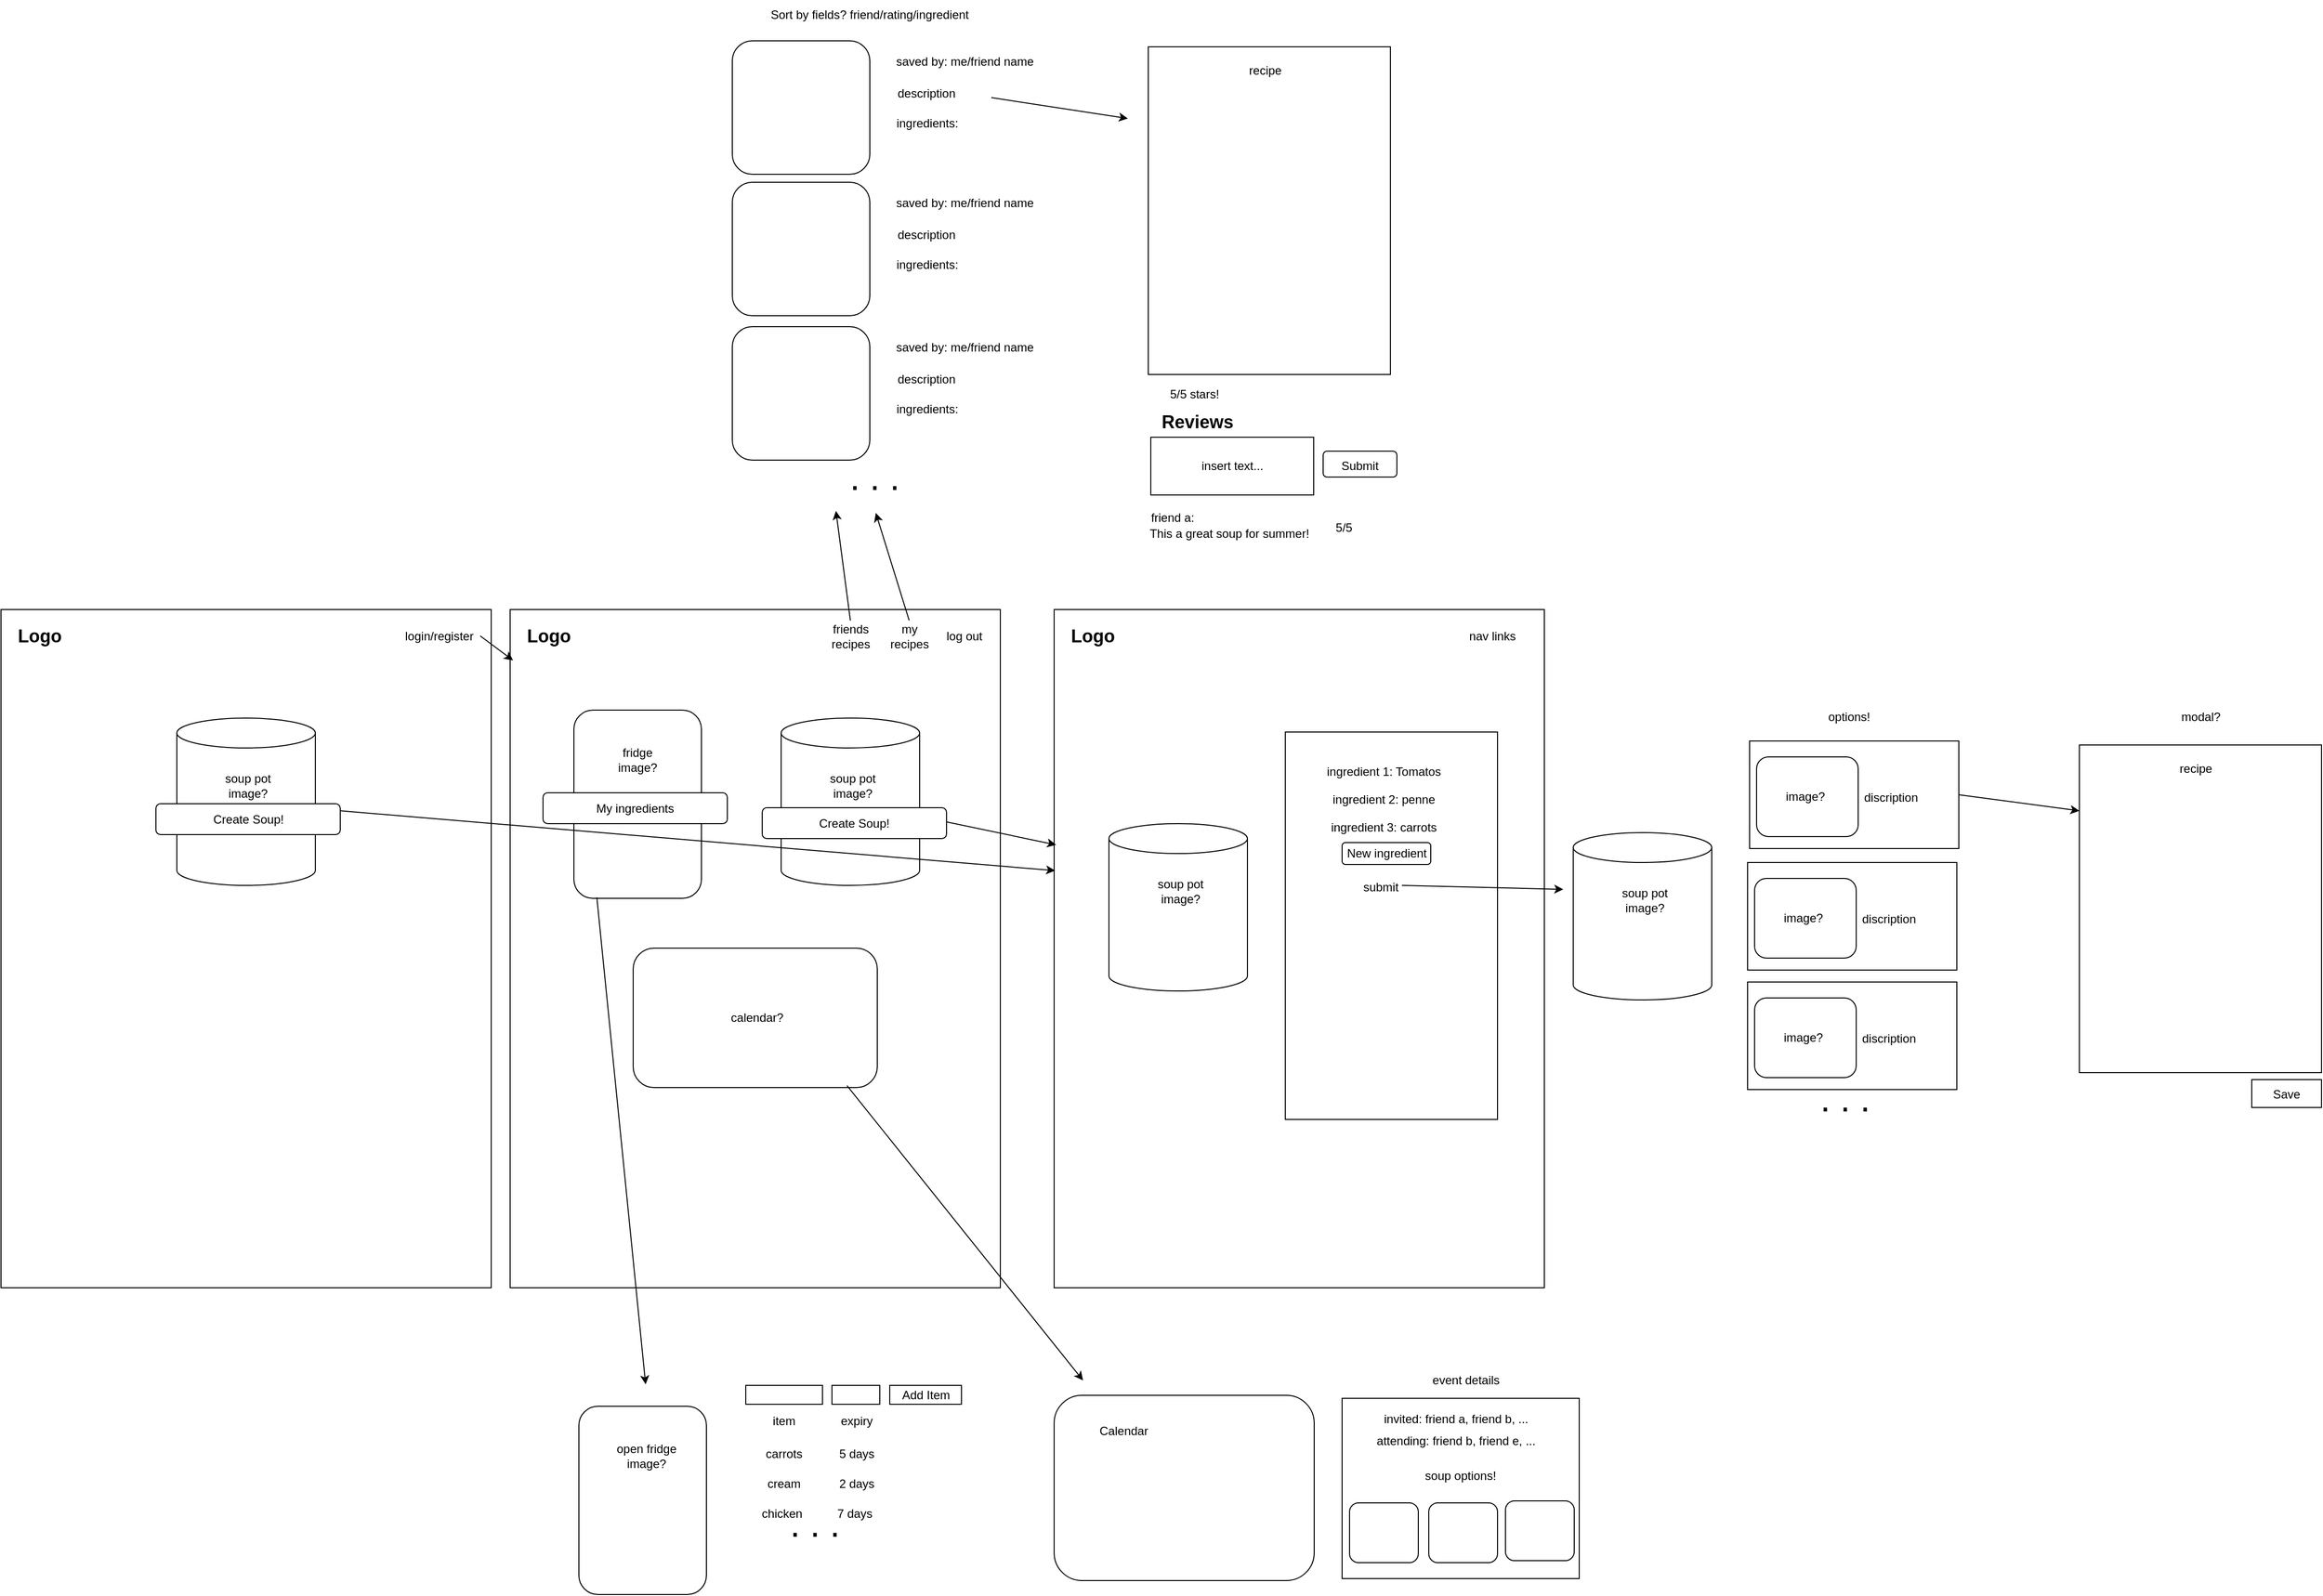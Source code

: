 <mxfile version="24.6.2" type="device">
  <diagram name="Page-1" id="WreZiHgmlUJshKzMANvh">
    <mxGraphModel dx="2474" dy="2020" grid="0" gridSize="10" guides="1" tooltips="1" connect="1" arrows="1" fold="1" page="0" pageScale="1" pageWidth="850" pageHeight="1100" math="0" shadow="0">
      <root>
        <mxCell id="0" />
        <mxCell id="1" parent="0" />
        <mxCell id="TRKosVznT7G8A9XeQNiE-1" value="" style="rounded=0;whiteSpace=wrap;html=1;" parent="1" vertex="1">
          <mxGeometry x="-621" y="-194" width="492" height="681" as="geometry" />
        </mxCell>
        <mxCell id="TRKosVznT7G8A9XeQNiE-2" value="&lt;font style=&quot;font-size: 18px;&quot;&gt;&lt;b&gt;Logo&lt;/b&gt;&lt;/font&gt;" style="text;html=1;align=center;verticalAlign=middle;whiteSpace=wrap;rounded=0;" parent="1" vertex="1">
          <mxGeometry x="-612" y="-182" width="60" height="30" as="geometry" />
        </mxCell>
        <mxCell id="TRKosVznT7G8A9XeQNiE-3" value="login/register" style="text;html=1;align=center;verticalAlign=middle;whiteSpace=wrap;rounded=0;" parent="1" vertex="1">
          <mxGeometry x="-222" y="-183" width="82" height="31" as="geometry" />
        </mxCell>
        <mxCell id="TRKosVznT7G8A9XeQNiE-4" value="" style="shape=cylinder3;whiteSpace=wrap;html=1;boundedLbl=1;backgroundOutline=1;size=15;" parent="1" vertex="1">
          <mxGeometry x="-444.5" y="-85" width="139" height="168" as="geometry" />
        </mxCell>
        <mxCell id="TRKosVznT7G8A9XeQNiE-5" value="soup pot image?" style="text;html=1;align=center;verticalAlign=middle;whiteSpace=wrap;rounded=0;" parent="1" vertex="1">
          <mxGeometry x="-405" y="-36" width="64" height="37" as="geometry" />
        </mxCell>
        <mxCell id="TRKosVznT7G8A9XeQNiE-6" value="" style="rounded=0;whiteSpace=wrap;html=1;" parent="1" vertex="1">
          <mxGeometry x="-110" y="-194" width="492" height="681" as="geometry" />
        </mxCell>
        <mxCell id="TRKosVznT7G8A9XeQNiE-7" value="&lt;font style=&quot;font-size: 18px;&quot;&gt;&lt;b&gt;Logo&lt;/b&gt;&lt;/font&gt;" style="text;html=1;align=center;verticalAlign=middle;whiteSpace=wrap;rounded=0;" parent="1" vertex="1">
          <mxGeometry x="-101" y="-182" width="60" height="30" as="geometry" />
        </mxCell>
        <mxCell id="TRKosVznT7G8A9XeQNiE-8" value="log out" style="text;html=1;align=center;verticalAlign=middle;whiteSpace=wrap;rounded=0;" parent="1" vertex="1">
          <mxGeometry x="321" y="-183" width="50" height="31" as="geometry" />
        </mxCell>
        <mxCell id="TRKosVznT7G8A9XeQNiE-9" value="" style="shape=cylinder3;whiteSpace=wrap;html=1;boundedLbl=1;backgroundOutline=1;size=15;" parent="1" vertex="1">
          <mxGeometry x="162" y="-85" width="139" height="168" as="geometry" />
        </mxCell>
        <mxCell id="TRKosVznT7G8A9XeQNiE-10" value="soup pot image?" style="text;html=1;align=center;verticalAlign=middle;whiteSpace=wrap;rounded=0;" parent="1" vertex="1">
          <mxGeometry x="201.5" y="-36" width="64" height="37" as="geometry" />
        </mxCell>
        <mxCell id="TRKosVznT7G8A9XeQNiE-11" value="my recipes" style="text;html=1;align=center;verticalAlign=middle;whiteSpace=wrap;rounded=0;" parent="1" vertex="1">
          <mxGeometry x="265.5" y="-183" width="50" height="31" as="geometry" />
        </mxCell>
        <mxCell id="TRKosVznT7G8A9XeQNiE-12" value="friends recipes" style="text;html=1;align=center;verticalAlign=middle;whiteSpace=wrap;rounded=0;" parent="1" vertex="1">
          <mxGeometry x="206.5" y="-183" width="50" height="31" as="geometry" />
        </mxCell>
        <mxCell id="TRKosVznT7G8A9XeQNiE-13" value="" style="rounded=1;whiteSpace=wrap;html=1;" parent="1" vertex="1">
          <mxGeometry x="-46" y="-93" width="128" height="189" as="geometry" />
        </mxCell>
        <mxCell id="TRKosVznT7G8A9XeQNiE-14" value="fridge image?" style="text;html=1;align=center;verticalAlign=middle;whiteSpace=wrap;rounded=0;" parent="1" vertex="1">
          <mxGeometry x="-12" y="-58" width="60" height="30" as="geometry" />
        </mxCell>
        <mxCell id="TRKosVznT7G8A9XeQNiE-15" value="" style="rounded=1;whiteSpace=wrap;html=1;" parent="1" vertex="1">
          <mxGeometry x="13.5" y="146" width="245" height="140" as="geometry" />
        </mxCell>
        <mxCell id="TRKosVznT7G8A9XeQNiE-16" value="calendar?" style="text;html=1;align=center;verticalAlign=middle;whiteSpace=wrap;rounded=0;" parent="1" vertex="1">
          <mxGeometry x="108" y="201" width="60" height="30" as="geometry" />
        </mxCell>
        <mxCell id="TRKosVznT7G8A9XeQNiE-17" value="" style="rounded=0;whiteSpace=wrap;html=1;" parent="1" vertex="1">
          <mxGeometry x="436" y="-194" width="492" height="681" as="geometry" />
        </mxCell>
        <mxCell id="TRKosVznT7G8A9XeQNiE-18" value="&lt;font style=&quot;font-size: 18px;&quot;&gt;&lt;b&gt;Logo&lt;/b&gt;&lt;/font&gt;" style="text;html=1;align=center;verticalAlign=middle;whiteSpace=wrap;rounded=0;" parent="1" vertex="1">
          <mxGeometry x="445" y="-182" width="60" height="30" as="geometry" />
        </mxCell>
        <mxCell id="TRKosVznT7G8A9XeQNiE-19" value="nav links" style="text;html=1;align=center;verticalAlign=middle;whiteSpace=wrap;rounded=0;" parent="1" vertex="1">
          <mxGeometry x="835" y="-183" width="82" height="31" as="geometry" />
        </mxCell>
        <mxCell id="TRKosVznT7G8A9XeQNiE-20" value="" style="shape=cylinder3;whiteSpace=wrap;html=1;boundedLbl=1;backgroundOutline=1;size=15;" parent="1" vertex="1">
          <mxGeometry x="491" y="21" width="139" height="168" as="geometry" />
        </mxCell>
        <mxCell id="TRKosVznT7G8A9XeQNiE-21" value="soup pot image?" style="text;html=1;align=center;verticalAlign=middle;whiteSpace=wrap;rounded=0;" parent="1" vertex="1">
          <mxGeometry x="530.5" y="70" width="64" height="37" as="geometry" />
        </mxCell>
        <mxCell id="TRKosVznT7G8A9XeQNiE-23" value="" style="rounded=0;whiteSpace=wrap;html=1;" parent="1" vertex="1">
          <mxGeometry x="668" y="-71" width="213" height="389" as="geometry" />
        </mxCell>
        <mxCell id="TRKosVznT7G8A9XeQNiE-24" value="ingredient 1: Tomatos" style="text;html=1;align=center;verticalAlign=middle;whiteSpace=wrap;rounded=0;" parent="1" vertex="1">
          <mxGeometry x="684" y="-46" width="166" height="30" as="geometry" />
        </mxCell>
        <mxCell id="TRKosVznT7G8A9XeQNiE-25" value="ingredient 2: penne" style="text;html=1;align=center;verticalAlign=middle;whiteSpace=wrap;rounded=0;" parent="1" vertex="1">
          <mxGeometry x="684" y="-18" width="166" height="30" as="geometry" />
        </mxCell>
        <mxCell id="TRKosVznT7G8A9XeQNiE-26" value="ingredient 3: carrots" style="text;html=1;align=center;verticalAlign=middle;whiteSpace=wrap;rounded=0;" parent="1" vertex="1">
          <mxGeometry x="684" y="10" width="166" height="30" as="geometry" />
        </mxCell>
        <mxCell id="TRKosVznT7G8A9XeQNiE-28" value="submit" style="text;html=1;align=center;verticalAlign=middle;whiteSpace=wrap;rounded=0;" parent="1" vertex="1">
          <mxGeometry x="681" y="70" width="166" height="30" as="geometry" />
        </mxCell>
        <mxCell id="TRKosVznT7G8A9XeQNiE-29" value="" style="shape=cylinder3;whiteSpace=wrap;html=1;boundedLbl=1;backgroundOutline=1;size=15;" parent="1" vertex="1">
          <mxGeometry x="957" y="30" width="139" height="168" as="geometry" />
        </mxCell>
        <mxCell id="TRKosVznT7G8A9XeQNiE-30" value="soup pot image?" style="text;html=1;align=center;verticalAlign=middle;whiteSpace=wrap;rounded=0;" parent="1" vertex="1">
          <mxGeometry x="996.5" y="79" width="64" height="37" as="geometry" />
        </mxCell>
        <mxCell id="TRKosVznT7G8A9XeQNiE-31" value="" style="rounded=0;whiteSpace=wrap;html=1;" parent="1" vertex="1">
          <mxGeometry x="1134" y="-62" width="210" height="108" as="geometry" />
        </mxCell>
        <mxCell id="TRKosVznT7G8A9XeQNiE-37" value="discription" style="text;html=1;align=center;verticalAlign=middle;whiteSpace=wrap;rounded=0;" parent="1" vertex="1">
          <mxGeometry x="1246" y="-20" width="60" height="30" as="geometry" />
        </mxCell>
        <mxCell id="TRKosVznT7G8A9XeQNiE-38" value="" style="rounded=1;whiteSpace=wrap;html=1;" parent="1" vertex="1">
          <mxGeometry x="1141" y="-46" width="102" height="80" as="geometry" />
        </mxCell>
        <mxCell id="TRKosVznT7G8A9XeQNiE-39" value="image?" style="text;html=1;align=center;verticalAlign=middle;whiteSpace=wrap;rounded=0;" parent="1" vertex="1">
          <mxGeometry x="1160" y="-21" width="60" height="30" as="geometry" />
        </mxCell>
        <mxCell id="TRKosVznT7G8A9XeQNiE-40" value="" style="rounded=0;whiteSpace=wrap;html=1;" parent="1" vertex="1">
          <mxGeometry x="1132" y="60" width="210" height="108" as="geometry" />
        </mxCell>
        <mxCell id="TRKosVznT7G8A9XeQNiE-41" value="discription" style="text;html=1;align=center;verticalAlign=middle;whiteSpace=wrap;rounded=0;" parent="1" vertex="1">
          <mxGeometry x="1244" y="102" width="60" height="30" as="geometry" />
        </mxCell>
        <mxCell id="TRKosVznT7G8A9XeQNiE-42" value="" style="rounded=1;whiteSpace=wrap;html=1;" parent="1" vertex="1">
          <mxGeometry x="1139" y="76" width="102" height="80" as="geometry" />
        </mxCell>
        <mxCell id="TRKosVznT7G8A9XeQNiE-43" value="image?" style="text;html=1;align=center;verticalAlign=middle;whiteSpace=wrap;rounded=0;" parent="1" vertex="1">
          <mxGeometry x="1158" y="101" width="60" height="30" as="geometry" />
        </mxCell>
        <mxCell id="TRKosVznT7G8A9XeQNiE-44" value="" style="rounded=0;whiteSpace=wrap;html=1;" parent="1" vertex="1">
          <mxGeometry x="1132" y="180" width="210" height="108" as="geometry" />
        </mxCell>
        <mxCell id="TRKosVznT7G8A9XeQNiE-45" value="discription" style="text;html=1;align=center;verticalAlign=middle;whiteSpace=wrap;rounded=0;" parent="1" vertex="1">
          <mxGeometry x="1244" y="222" width="60" height="30" as="geometry" />
        </mxCell>
        <mxCell id="TRKosVznT7G8A9XeQNiE-46" value="" style="rounded=1;whiteSpace=wrap;html=1;" parent="1" vertex="1">
          <mxGeometry x="1139" y="196" width="102" height="80" as="geometry" />
        </mxCell>
        <mxCell id="TRKosVznT7G8A9XeQNiE-47" value="image?" style="text;html=1;align=center;verticalAlign=middle;whiteSpace=wrap;rounded=0;" parent="1" vertex="1">
          <mxGeometry x="1158" y="221" width="60" height="30" as="geometry" />
        </mxCell>
        <mxCell id="TRKosVznT7G8A9XeQNiE-48" value="options!" style="text;html=1;align=center;verticalAlign=middle;whiteSpace=wrap;rounded=0;" parent="1" vertex="1">
          <mxGeometry x="1204" y="-101" width="60" height="30" as="geometry" />
        </mxCell>
        <mxCell id="TRKosVznT7G8A9XeQNiE-49" value="" style="rounded=0;whiteSpace=wrap;html=1;" parent="1" vertex="1">
          <mxGeometry x="1465" y="-58" width="243" height="329" as="geometry" />
        </mxCell>
        <mxCell id="TRKosVznT7G8A9XeQNiE-50" value="recipe" style="text;html=1;align=center;verticalAlign=middle;whiteSpace=wrap;rounded=0;" parent="1" vertex="1">
          <mxGeometry x="1552" y="-49" width="60" height="30" as="geometry" />
        </mxCell>
        <mxCell id="TRKosVznT7G8A9XeQNiE-51" value="" style="endArrow=classic;html=1;rounded=0;entryX=0.004;entryY=0.347;entryDx=0;entryDy=0;entryPerimeter=0;" parent="1" source="TRKosVznT7G8A9XeQNiE-9" target="TRKosVznT7G8A9XeQNiE-17" edge="1">
          <mxGeometry width="50" height="50" relative="1" as="geometry">
            <mxPoint x="828" y="225" as="sourcePoint" />
            <mxPoint x="878" y="175" as="targetPoint" />
          </mxGeometry>
        </mxCell>
        <mxCell id="TRKosVznT7G8A9XeQNiE-53" value="" style="endArrow=classic;html=1;rounded=0;exitX=0.627;exitY=0.433;exitDx=0;exitDy=0;exitPerimeter=0;" parent="1" source="TRKosVznT7G8A9XeQNiE-28" edge="1">
          <mxGeometry width="50" height="50" relative="1" as="geometry">
            <mxPoint x="828" y="225" as="sourcePoint" />
            <mxPoint x="947" y="87" as="targetPoint" />
          </mxGeometry>
        </mxCell>
        <mxCell id="TRKosVznT7G8A9XeQNiE-54" value="" style="endArrow=classic;html=1;rounded=0;exitX=1;exitY=0.5;exitDx=0;exitDy=0;entryX=0;entryY=0.201;entryDx=0;entryDy=0;entryPerimeter=0;" parent="1" source="TRKosVznT7G8A9XeQNiE-31" target="TRKosVznT7G8A9XeQNiE-49" edge="1">
          <mxGeometry width="50" height="50" relative="1" as="geometry">
            <mxPoint x="828" y="225" as="sourcePoint" />
            <mxPoint x="878" y="175" as="targetPoint" />
          </mxGeometry>
        </mxCell>
        <mxCell id="TRKosVznT7G8A9XeQNiE-56" value="" style="rounded=0;whiteSpace=wrap;html=1;" parent="1" vertex="1">
          <mxGeometry x="1638" y="278" width="70" height="28" as="geometry" />
        </mxCell>
        <mxCell id="TRKosVznT7G8A9XeQNiE-57" value="Save" style="text;html=1;align=center;verticalAlign=middle;whiteSpace=wrap;rounded=0;" parent="1" vertex="1">
          <mxGeometry x="1643" y="278" width="60" height="30" as="geometry" />
        </mxCell>
        <mxCell id="TRKosVznT7G8A9XeQNiE-58" value="" style="rounded=1;whiteSpace=wrap;html=1;" parent="1" vertex="1">
          <mxGeometry x="-41" y="606" width="128" height="189" as="geometry" />
        </mxCell>
        <mxCell id="TRKosVznT7G8A9XeQNiE-59" value="open fridge image?" style="text;html=1;align=center;verticalAlign=middle;whiteSpace=wrap;rounded=0;" parent="1" vertex="1">
          <mxGeometry x="-7" y="641" width="68" height="30" as="geometry" />
        </mxCell>
        <mxCell id="TRKosVznT7G8A9XeQNiE-60" value="item" style="text;html=1;align=center;verticalAlign=middle;whiteSpace=wrap;rounded=0;" parent="1" vertex="1">
          <mxGeometry x="135" y="606" width="60" height="30" as="geometry" />
        </mxCell>
        <mxCell id="TRKosVznT7G8A9XeQNiE-61" value="expiry" style="text;html=1;align=center;verticalAlign=middle;whiteSpace=wrap;rounded=0;" parent="1" vertex="1">
          <mxGeometry x="208" y="606" width="60" height="30" as="geometry" />
        </mxCell>
        <mxCell id="TRKosVznT7G8A9XeQNiE-62" value="carrots" style="text;html=1;align=center;verticalAlign=middle;whiteSpace=wrap;rounded=0;" parent="1" vertex="1">
          <mxGeometry x="135" y="639" width="60" height="30" as="geometry" />
        </mxCell>
        <mxCell id="TRKosVznT7G8A9XeQNiE-63" value="5 days" style="text;html=1;align=center;verticalAlign=middle;whiteSpace=wrap;rounded=0;" parent="1" vertex="1">
          <mxGeometry x="208" y="639" width="60" height="30" as="geometry" />
        </mxCell>
        <mxCell id="TRKosVznT7G8A9XeQNiE-64" value="cream" style="text;html=1;align=center;verticalAlign=middle;whiteSpace=wrap;rounded=0;" parent="1" vertex="1">
          <mxGeometry x="135" y="669" width="60" height="30" as="geometry" />
        </mxCell>
        <mxCell id="TRKosVznT7G8A9XeQNiE-65" value="2 days" style="text;html=1;align=center;verticalAlign=middle;whiteSpace=wrap;rounded=0;" parent="1" vertex="1">
          <mxGeometry x="208" y="669" width="60" height="30" as="geometry" />
        </mxCell>
        <mxCell id="TRKosVznT7G8A9XeQNiE-67" value="chicken" style="text;html=1;align=center;verticalAlign=middle;whiteSpace=wrap;rounded=0;" parent="1" vertex="1">
          <mxGeometry x="132.5" y="699" width="60" height="30" as="geometry" />
        </mxCell>
        <mxCell id="TRKosVznT7G8A9XeQNiE-68" value="7 days" style="text;html=1;align=center;verticalAlign=middle;whiteSpace=wrap;rounded=0;" parent="1" vertex="1">
          <mxGeometry x="205.5" y="699" width="60" height="30" as="geometry" />
        </mxCell>
        <mxCell id="TRKosVznT7G8A9XeQNiE-69" value="" style="rounded=0;whiteSpace=wrap;html=1;" parent="1" vertex="1">
          <mxGeometry x="126.5" y="585" width="77" height="19" as="geometry" />
        </mxCell>
        <mxCell id="TRKosVznT7G8A9XeQNiE-72" value="" style="rounded=0;whiteSpace=wrap;html=1;" parent="1" vertex="1">
          <mxGeometry x="213" y="585" width="48" height="19" as="geometry" />
        </mxCell>
        <mxCell id="TRKosVznT7G8A9XeQNiE-73" value="" style="rounded=0;whiteSpace=wrap;html=1;" parent="1" vertex="1">
          <mxGeometry x="271" y="585" width="72" height="19" as="geometry" />
        </mxCell>
        <mxCell id="TRKosVznT7G8A9XeQNiE-74" value="Add Item" style="text;html=1;align=center;verticalAlign=middle;whiteSpace=wrap;rounded=0;" parent="1" vertex="1">
          <mxGeometry x="275.75" y="579.5" width="62.5" height="30" as="geometry" />
        </mxCell>
        <mxCell id="TRKosVznT7G8A9XeQNiE-75" value="" style="endArrow=classic;html=1;rounded=0;exitX=0.18;exitY=0.995;exitDx=0;exitDy=0;exitPerimeter=0;" parent="1" source="TRKosVznT7G8A9XeQNiE-13" edge="1">
          <mxGeometry width="50" height="50" relative="1" as="geometry">
            <mxPoint x="131" y="402" as="sourcePoint" />
            <mxPoint x="26" y="584" as="targetPoint" />
          </mxGeometry>
        </mxCell>
        <mxCell id="TRKosVznT7G8A9XeQNiE-76" value="" style="endArrow=classic;html=1;rounded=0;exitX=0.876;exitY=0.986;exitDx=0;exitDy=0;exitPerimeter=0;" parent="1" source="TRKosVznT7G8A9XeQNiE-15" edge="1">
          <mxGeometry width="50" height="50" relative="1" as="geometry">
            <mxPoint x="507" y="485" as="sourcePoint" />
            <mxPoint x="465" y="580" as="targetPoint" />
          </mxGeometry>
        </mxCell>
        <mxCell id="TRKosVznT7G8A9XeQNiE-77" value="" style="rounded=1;whiteSpace=wrap;html=1;" parent="1" vertex="1">
          <mxGeometry x="436" y="595" width="261" height="186" as="geometry" />
        </mxCell>
        <mxCell id="TRKosVznT7G8A9XeQNiE-78" value="" style="rounded=0;whiteSpace=wrap;html=1;" parent="1" vertex="1">
          <mxGeometry x="725" y="598" width="238" height="181" as="geometry" />
        </mxCell>
        <mxCell id="TRKosVznT7G8A9XeQNiE-79" value="event details" style="text;html=1;align=center;verticalAlign=middle;whiteSpace=wrap;rounded=0;" parent="1" vertex="1">
          <mxGeometry x="810" y="565" width="79" height="30" as="geometry" />
        </mxCell>
        <mxCell id="TRKosVznT7G8A9XeQNiE-80" value="invited: friend a, friend b, ..." style="text;html=1;align=center;verticalAlign=middle;whiteSpace=wrap;rounded=0;" parent="1" vertex="1">
          <mxGeometry x="735" y="604" width="209" height="30" as="geometry" />
        </mxCell>
        <mxCell id="TRKosVznT7G8A9XeQNiE-81" value="attending: friend b, friend e, ..." style="text;html=1;align=center;verticalAlign=middle;whiteSpace=wrap;rounded=0;" parent="1" vertex="1">
          <mxGeometry x="735" y="626" width="209" height="30" as="geometry" />
        </mxCell>
        <mxCell id="TRKosVznT7G8A9XeQNiE-82" value="soup options!" style="text;html=1;align=center;verticalAlign=middle;whiteSpace=wrap;rounded=0;" parent="1" vertex="1">
          <mxGeometry x="785" y="661" width="118" height="30" as="geometry" />
        </mxCell>
        <mxCell id="TRKosVznT7G8A9XeQNiE-83" value="" style="rounded=1;whiteSpace=wrap;html=1;" parent="1" vertex="1">
          <mxGeometry x="732.5" y="703" width="69" height="60" as="geometry" />
        </mxCell>
        <mxCell id="TRKosVznT7G8A9XeQNiE-84" value="" style="rounded=1;whiteSpace=wrap;html=1;" parent="1" vertex="1">
          <mxGeometry x="812" y="703" width="69" height="60" as="geometry" />
        </mxCell>
        <mxCell id="TRKosVznT7G8A9XeQNiE-85" value="" style="rounded=1;whiteSpace=wrap;html=1;" parent="1" vertex="1">
          <mxGeometry x="889" y="701" width="69" height="60" as="geometry" />
        </mxCell>
        <mxCell id="TRKosVznT7G8A9XeQNiE-86" value="Calendar" style="text;html=1;align=center;verticalAlign=middle;whiteSpace=wrap;rounded=0;" parent="1" vertex="1">
          <mxGeometry x="476" y="616" width="60" height="30" as="geometry" />
        </mxCell>
        <mxCell id="TRKosVznT7G8A9XeQNiE-89" value="" style="rounded=1;whiteSpace=wrap;html=1;" parent="1" vertex="1">
          <mxGeometry x="113" y="-623" width="138" height="134" as="geometry" />
        </mxCell>
        <mxCell id="TRKosVznT7G8A9XeQNiE-90" value="description" style="text;html=1;align=center;verticalAlign=middle;whiteSpace=wrap;rounded=0;" parent="1" vertex="1">
          <mxGeometry x="278.25" y="-585" width="60" height="30" as="geometry" />
        </mxCell>
        <mxCell id="TRKosVznT7G8A9XeQNiE-91" value="saved by: me/friend name" style="text;html=1;align=center;verticalAlign=middle;whiteSpace=wrap;rounded=0;" parent="1" vertex="1">
          <mxGeometry x="261.5" y="-617" width="169" height="30" as="geometry" />
        </mxCell>
        <mxCell id="TRKosVznT7G8A9XeQNiE-92" value="ingredients:&amp;nbsp;" style="text;html=1;align=center;verticalAlign=middle;whiteSpace=wrap;rounded=0;" parent="1" vertex="1">
          <mxGeometry x="275.75" y="-555" width="69" height="30" as="geometry" />
        </mxCell>
        <mxCell id="TRKosVznT7G8A9XeQNiE-94" value="" style="rounded=1;whiteSpace=wrap;html=1;" parent="1" vertex="1">
          <mxGeometry x="113" y="-478" width="138" height="134" as="geometry" />
        </mxCell>
        <mxCell id="TRKosVznT7G8A9XeQNiE-95" value="description" style="text;html=1;align=center;verticalAlign=middle;whiteSpace=wrap;rounded=0;" parent="1" vertex="1">
          <mxGeometry x="278.25" y="-440" width="60" height="30" as="geometry" />
        </mxCell>
        <mxCell id="TRKosVznT7G8A9XeQNiE-96" value="saved by: me/friend name" style="text;html=1;align=center;verticalAlign=middle;whiteSpace=wrap;rounded=0;" parent="1" vertex="1">
          <mxGeometry x="261.5" y="-472" width="169" height="30" as="geometry" />
        </mxCell>
        <mxCell id="TRKosVznT7G8A9XeQNiE-97" value="ingredients:&amp;nbsp;" style="text;html=1;align=center;verticalAlign=middle;whiteSpace=wrap;rounded=0;" parent="1" vertex="1">
          <mxGeometry x="275.75" y="-410" width="69" height="30" as="geometry" />
        </mxCell>
        <mxCell id="TRKosVznT7G8A9XeQNiE-98" value="" style="rounded=1;whiteSpace=wrap;html=1;" parent="1" vertex="1">
          <mxGeometry x="113" y="-765" width="138" height="134" as="geometry" />
        </mxCell>
        <mxCell id="TRKosVznT7G8A9XeQNiE-99" value="description" style="text;html=1;align=center;verticalAlign=middle;whiteSpace=wrap;rounded=0;" parent="1" vertex="1">
          <mxGeometry x="278.25" y="-727" width="60" height="30" as="geometry" />
        </mxCell>
        <mxCell id="TRKosVznT7G8A9XeQNiE-100" value="saved by: me/friend name" style="text;html=1;align=center;verticalAlign=middle;whiteSpace=wrap;rounded=0;" parent="1" vertex="1">
          <mxGeometry x="261.5" y="-759" width="169" height="30" as="geometry" />
        </mxCell>
        <mxCell id="TRKosVznT7G8A9XeQNiE-101" value="ingredients:&amp;nbsp;" style="text;html=1;align=center;verticalAlign=middle;whiteSpace=wrap;rounded=0;" parent="1" vertex="1">
          <mxGeometry x="275.75" y="-697" width="69" height="30" as="geometry" />
        </mxCell>
        <mxCell id="TRKosVznT7G8A9XeQNiE-102" value="&lt;font style=&quot;font-size: 36px;&quot;&gt;. . .&lt;/font&gt;" style="text;html=1;align=center;verticalAlign=middle;whiteSpace=wrap;rounded=0;" parent="1" vertex="1">
          <mxGeometry x="226" y="-342" width="60" height="30" as="geometry" />
        </mxCell>
        <mxCell id="TRKosVznT7G8A9XeQNiE-103" value="&lt;font style=&quot;font-size: 36px;&quot;&gt;. . .&lt;/font&gt;" style="text;html=1;align=center;verticalAlign=middle;whiteSpace=wrap;rounded=0;" parent="1" vertex="1">
          <mxGeometry x="1200" y="282" width="60" height="30" as="geometry" />
        </mxCell>
        <mxCell id="TRKosVznT7G8A9XeQNiE-104" value="&lt;font style=&quot;font-size: 36px;&quot;&gt;. . .&lt;/font&gt;" style="text;html=1;align=center;verticalAlign=middle;whiteSpace=wrap;rounded=0;" parent="1" vertex="1">
          <mxGeometry x="166" y="709" width="60" height="30" as="geometry" />
        </mxCell>
        <mxCell id="TRKosVznT7G8A9XeQNiE-106" value="" style="endArrow=classic;html=1;rounded=0;exitX=0.5;exitY=0;exitDx=0;exitDy=0;" parent="1" source="TRKosVznT7G8A9XeQNiE-12" edge="1">
          <mxGeometry width="50" height="50" relative="1" as="geometry">
            <mxPoint x="319" y="-263" as="sourcePoint" />
            <mxPoint x="217" y="-293" as="targetPoint" />
          </mxGeometry>
        </mxCell>
        <mxCell id="TRKosVznT7G8A9XeQNiE-107" value="" style="endArrow=classic;html=1;rounded=0;exitX=0.5;exitY=0;exitDx=0;exitDy=0;" parent="1" source="TRKosVznT7G8A9XeQNiE-11" edge="1">
          <mxGeometry width="50" height="50" relative="1" as="geometry">
            <mxPoint x="319" y="-263" as="sourcePoint" />
            <mxPoint x="257" y="-291" as="targetPoint" />
          </mxGeometry>
        </mxCell>
        <mxCell id="TRKosVznT7G8A9XeQNiE-108" value="" style="endArrow=classic;html=1;rounded=0;exitX=1.004;exitY=0.542;exitDx=0;exitDy=0;exitPerimeter=0;entryX=0.002;entryY=0.385;entryDx=0;entryDy=0;entryPerimeter=0;" parent="1" source="TRKosVznT7G8A9XeQNiE-4" target="TRKosVznT7G8A9XeQNiE-17" edge="1">
          <mxGeometry width="50" height="50" relative="1" as="geometry">
            <mxPoint x="319" y="-263" as="sourcePoint" />
            <mxPoint x="369" y="-313" as="targetPoint" />
          </mxGeometry>
        </mxCell>
        <mxCell id="TRKosVznT7G8A9XeQNiE-109" value="" style="endArrow=classic;html=1;rounded=0;exitX=1;exitY=0.5;exitDx=0;exitDy=0;entryX=0.006;entryY=0.075;entryDx=0;entryDy=0;entryPerimeter=0;" parent="1" source="TRKosVznT7G8A9XeQNiE-3" target="TRKosVznT7G8A9XeQNiE-6" edge="1">
          <mxGeometry width="50" height="50" relative="1" as="geometry">
            <mxPoint x="319" y="138" as="sourcePoint" />
            <mxPoint x="369" y="88" as="targetPoint" />
          </mxGeometry>
        </mxCell>
        <mxCell id="-U2MRia5aPalhRiEbLHD-1" value="" style="rounded=0;whiteSpace=wrap;html=1;" parent="1" vertex="1">
          <mxGeometry x="530.5" y="-759" width="243" height="329" as="geometry" />
        </mxCell>
        <mxCell id="-U2MRia5aPalhRiEbLHD-2" value="recipe" style="text;html=1;align=center;verticalAlign=middle;whiteSpace=wrap;rounded=0;" parent="1" vertex="1">
          <mxGeometry x="617.5" y="-750" width="60" height="30" as="geometry" />
        </mxCell>
        <mxCell id="-U2MRia5aPalhRiEbLHD-10" value="" style="rounded=1;whiteSpace=wrap;html=1;" parent="1" vertex="1">
          <mxGeometry x="706" y="-353" width="74" height="26" as="geometry" />
        </mxCell>
        <mxCell id="-U2MRia5aPalhRiEbLHD-11" value="Submit" style="text;html=1;align=center;verticalAlign=middle;whiteSpace=wrap;rounded=0;" parent="1" vertex="1">
          <mxGeometry x="713" y="-353" width="60" height="30" as="geometry" />
        </mxCell>
        <mxCell id="-U2MRia5aPalhRiEbLHD-12" value="insert text..." style="rounded=0;whiteSpace=wrap;html=1;" parent="1" vertex="1">
          <mxGeometry x="533" y="-367" width="163.5" height="58" as="geometry" />
        </mxCell>
        <mxCell id="-U2MRia5aPalhRiEbLHD-13" value="&lt;b&gt;&lt;font style=&quot;font-size: 18px;&quot;&gt;Reviews&lt;/font&gt;&lt;/b&gt;" style="text;html=1;align=center;verticalAlign=middle;whiteSpace=wrap;rounded=0;" parent="1" vertex="1">
          <mxGeometry x="550" y="-397" width="60" height="30" as="geometry" />
        </mxCell>
        <mxCell id="-U2MRia5aPalhRiEbLHD-14" value="This a great soup for summer!" style="text;html=1;align=center;verticalAlign=middle;whiteSpace=wrap;rounded=0;" parent="1" vertex="1">
          <mxGeometry x="491" y="-285" width="241.5" height="30" as="geometry" />
        </mxCell>
        <mxCell id="-U2MRia5aPalhRiEbLHD-15" value="friend a:" style="text;html=1;align=center;verticalAlign=middle;whiteSpace=wrap;rounded=0;" parent="1" vertex="1">
          <mxGeometry x="525" y="-301" width="60" height="30" as="geometry" />
        </mxCell>
        <mxCell id="-U2MRia5aPalhRiEbLHD-16" value="5/5" style="text;html=1;align=center;verticalAlign=middle;whiteSpace=wrap;rounded=0;" parent="1" vertex="1">
          <mxGeometry x="696.5" y="-291" width="60" height="30" as="geometry" />
        </mxCell>
        <mxCell id="-U2MRia5aPalhRiEbLHD-17" value="5/5 stars!" style="text;html=1;align=center;verticalAlign=middle;whiteSpace=wrap;rounded=0;" parent="1" vertex="1">
          <mxGeometry x="547" y="-425" width="60" height="30" as="geometry" />
        </mxCell>
        <mxCell id="-U2MRia5aPalhRiEbLHD-18" value="Sort by fields? friend/rating/ingredient" style="text;html=1;align=center;verticalAlign=middle;whiteSpace=wrap;rounded=0;" parent="1" vertex="1">
          <mxGeometry x="142" y="-806" width="218" height="30" as="geometry" />
        </mxCell>
        <mxCell id="Dy6tZ6WzsWg35J0YH8A7-1" value="" style="endArrow=classic;html=1;rounded=0;" parent="1" edge="1">
          <mxGeometry width="50" height="50" relative="1" as="geometry">
            <mxPoint x="373" y="-708" as="sourcePoint" />
            <mxPoint x="510" y="-687" as="targetPoint" />
          </mxGeometry>
        </mxCell>
        <mxCell id="cpkRVLpN9GEGp3boUwsB-2" value="" style="rounded=1;whiteSpace=wrap;html=1;" vertex="1" parent="1">
          <mxGeometry x="725" y="40" width="89" height="22" as="geometry" />
        </mxCell>
        <mxCell id="cpkRVLpN9GEGp3boUwsB-3" value="New ingredient" style="text;html=1;align=center;verticalAlign=middle;whiteSpace=wrap;rounded=0;" vertex="1" parent="1">
          <mxGeometry x="721.5" y="36" width="96" height="30" as="geometry" />
        </mxCell>
        <mxCell id="cpkRVLpN9GEGp3boUwsB-4" value="modal?" style="text;html=1;align=center;verticalAlign=middle;whiteSpace=wrap;rounded=0;" vertex="1" parent="1">
          <mxGeometry x="1556.5" y="-101" width="60" height="30" as="geometry" />
        </mxCell>
        <mxCell id="cpkRVLpN9GEGp3boUwsB-5" value="" style="rounded=1;whiteSpace=wrap;html=1;" vertex="1" parent="1">
          <mxGeometry x="-77" y="-10" width="185" height="31" as="geometry" />
        </mxCell>
        <mxCell id="cpkRVLpN9GEGp3boUwsB-6" value="My ingredients" style="text;html=1;align=center;verticalAlign=middle;whiteSpace=wrap;rounded=0;" vertex="1" parent="1">
          <mxGeometry x="-55" y="-9" width="141" height="30" as="geometry" />
        </mxCell>
        <mxCell id="cpkRVLpN9GEGp3boUwsB-7" value="" style="rounded=1;whiteSpace=wrap;html=1;" vertex="1" parent="1">
          <mxGeometry x="-465.5" y="1" width="185" height="31" as="geometry" />
        </mxCell>
        <mxCell id="cpkRVLpN9GEGp3boUwsB-8" value="Create Soup!" style="text;html=1;align=center;verticalAlign=middle;whiteSpace=wrap;rounded=0;" vertex="1" parent="1">
          <mxGeometry x="-443.5" y="2" width="141" height="30" as="geometry" />
        </mxCell>
        <mxCell id="cpkRVLpN9GEGp3boUwsB-9" value="" style="rounded=1;whiteSpace=wrap;html=1;" vertex="1" parent="1">
          <mxGeometry x="143" y="5" width="185" height="31" as="geometry" />
        </mxCell>
        <mxCell id="cpkRVLpN9GEGp3boUwsB-10" value="Create Soup!" style="text;html=1;align=center;verticalAlign=middle;whiteSpace=wrap;rounded=0;" vertex="1" parent="1">
          <mxGeometry x="165" y="6" width="141" height="30" as="geometry" />
        </mxCell>
      </root>
    </mxGraphModel>
  </diagram>
</mxfile>
